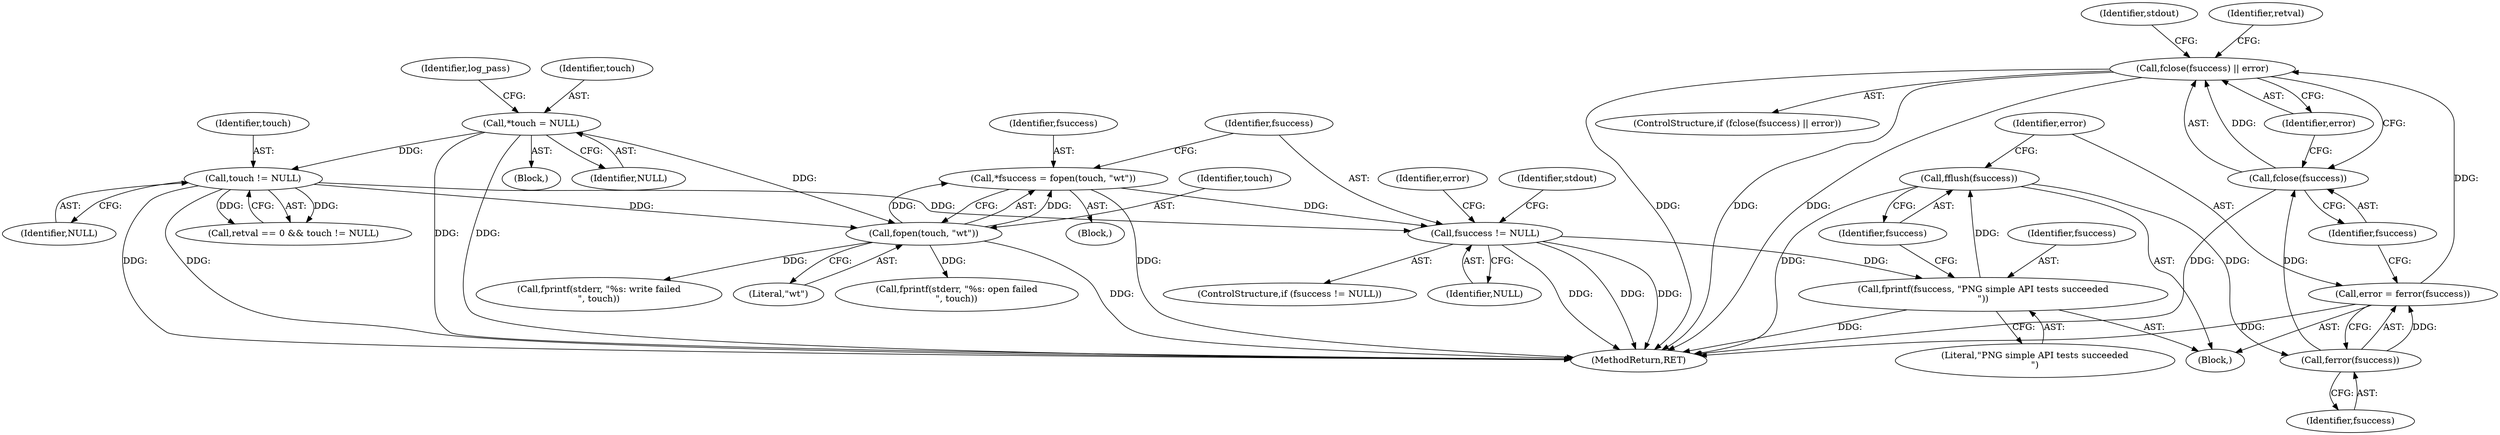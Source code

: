 digraph "0_Android_9d4853418ab2f754c2b63e091c29c5529b8b86ca_29@API" {
"1000527" [label="(Call,fclose(fsuccess) || error)"];
"1000528" [label="(Call,fclose(fsuccess))"];
"1000524" [label="(Call,ferror(fsuccess))"];
"1000520" [label="(Call,fflush(fsuccess))"];
"1000517" [label="(Call,fprintf(fsuccess, \"PNG simple API tests succeeded\n\"))"];
"1000509" [label="(Call,fsuccess != NULL)"];
"1000503" [label="(Call,*fsuccess = fopen(touch, \"wt\"))"];
"1000505" [label="(Call,fopen(touch, \"wt\"))"];
"1000116" [label="(Call,*touch = NULL)"];
"1000498" [label="(Call,touch != NULL)"];
"1000522" [label="(Call,error = ferror(fsuccess))"];
"1000498" [label="(Call,touch != NULL)"];
"1000500" [label="(Identifier,NULL)"];
"1000534" [label="(Call,fprintf(stderr, \"%s: write failed\n\", touch))"];
"1000116" [label="(Call,*touch = NULL)"];
"1000499" [label="(Identifier,touch)"];
"1000510" [label="(Identifier,fsuccess)"];
"1000512" [label="(Block,)"];
"1000121" [label="(Identifier,log_pass)"];
"1000530" [label="(Identifier,error)"];
"1000501" [label="(Block,)"];
"1000526" [label="(ControlStructure,if (fclose(fsuccess) || error))"];
"1000544" [label="(Call,fprintf(stderr, \"%s: open failed\n\", touch))"];
"1000552" [label="(MethodReturn,RET)"];
"1000524" [label="(Call,ferror(fsuccess))"];
"1000519" [label="(Literal,\"PNG simple API tests succeeded\n\")"];
"1000109" [label="(Block,)"];
"1000508" [label="(ControlStructure,if (fsuccess != NULL))"];
"1000520" [label="(Call,fflush(fsuccess))"];
"1000503" [label="(Call,*fsuccess = fopen(touch, \"wt\"))"];
"1000506" [label="(Identifier,touch)"];
"1000117" [label="(Identifier,touch)"];
"1000522" [label="(Call,error = ferror(fsuccess))"];
"1000529" [label="(Identifier,fsuccess)"];
"1000118" [label="(Identifier,NULL)"];
"1000511" [label="(Identifier,NULL)"];
"1000528" [label="(Call,fclose(fsuccess))"];
"1000517" [label="(Call,fprintf(fsuccess, \"PNG simple API tests succeeded\n\"))"];
"1000504" [label="(Identifier,fsuccess)"];
"1000507" [label="(Literal,\"wt\")"];
"1000533" [label="(Identifier,stdout)"];
"1000527" [label="(Call,fclose(fsuccess) || error)"];
"1000551" [label="(Identifier,retval)"];
"1000525" [label="(Identifier,fsuccess)"];
"1000523" [label="(Identifier,error)"];
"1000521" [label="(Identifier,fsuccess)"];
"1000509" [label="(Call,fsuccess != NULL)"];
"1000543" [label="(Identifier,stdout)"];
"1000494" [label="(Call,retval == 0 && touch != NULL)"];
"1000518" [label="(Identifier,fsuccess)"];
"1000515" [label="(Identifier,error)"];
"1000505" [label="(Call,fopen(touch, \"wt\"))"];
"1000527" -> "1000526"  [label="AST: "];
"1000527" -> "1000528"  [label="CFG: "];
"1000527" -> "1000530"  [label="CFG: "];
"1000528" -> "1000527"  [label="AST: "];
"1000530" -> "1000527"  [label="AST: "];
"1000533" -> "1000527"  [label="CFG: "];
"1000551" -> "1000527"  [label="CFG: "];
"1000527" -> "1000552"  [label="DDG: "];
"1000527" -> "1000552"  [label="DDG: "];
"1000527" -> "1000552"  [label="DDG: "];
"1000528" -> "1000527"  [label="DDG: "];
"1000522" -> "1000527"  [label="DDG: "];
"1000528" -> "1000529"  [label="CFG: "];
"1000529" -> "1000528"  [label="AST: "];
"1000530" -> "1000528"  [label="CFG: "];
"1000528" -> "1000552"  [label="DDG: "];
"1000524" -> "1000528"  [label="DDG: "];
"1000524" -> "1000522"  [label="AST: "];
"1000524" -> "1000525"  [label="CFG: "];
"1000525" -> "1000524"  [label="AST: "];
"1000522" -> "1000524"  [label="CFG: "];
"1000524" -> "1000522"  [label="DDG: "];
"1000520" -> "1000524"  [label="DDG: "];
"1000520" -> "1000512"  [label="AST: "];
"1000520" -> "1000521"  [label="CFG: "];
"1000521" -> "1000520"  [label="AST: "];
"1000523" -> "1000520"  [label="CFG: "];
"1000520" -> "1000552"  [label="DDG: "];
"1000517" -> "1000520"  [label="DDG: "];
"1000517" -> "1000512"  [label="AST: "];
"1000517" -> "1000519"  [label="CFG: "];
"1000518" -> "1000517"  [label="AST: "];
"1000519" -> "1000517"  [label="AST: "];
"1000521" -> "1000517"  [label="CFG: "];
"1000517" -> "1000552"  [label="DDG: "];
"1000509" -> "1000517"  [label="DDG: "];
"1000509" -> "1000508"  [label="AST: "];
"1000509" -> "1000511"  [label="CFG: "];
"1000510" -> "1000509"  [label="AST: "];
"1000511" -> "1000509"  [label="AST: "];
"1000515" -> "1000509"  [label="CFG: "];
"1000543" -> "1000509"  [label="CFG: "];
"1000509" -> "1000552"  [label="DDG: "];
"1000509" -> "1000552"  [label="DDG: "];
"1000509" -> "1000552"  [label="DDG: "];
"1000503" -> "1000509"  [label="DDG: "];
"1000498" -> "1000509"  [label="DDG: "];
"1000503" -> "1000501"  [label="AST: "];
"1000503" -> "1000505"  [label="CFG: "];
"1000504" -> "1000503"  [label="AST: "];
"1000505" -> "1000503"  [label="AST: "];
"1000510" -> "1000503"  [label="CFG: "];
"1000503" -> "1000552"  [label="DDG: "];
"1000505" -> "1000503"  [label="DDG: "];
"1000505" -> "1000503"  [label="DDG: "];
"1000505" -> "1000507"  [label="CFG: "];
"1000506" -> "1000505"  [label="AST: "];
"1000507" -> "1000505"  [label="AST: "];
"1000505" -> "1000552"  [label="DDG: "];
"1000116" -> "1000505"  [label="DDG: "];
"1000498" -> "1000505"  [label="DDG: "];
"1000505" -> "1000534"  [label="DDG: "];
"1000505" -> "1000544"  [label="DDG: "];
"1000116" -> "1000109"  [label="AST: "];
"1000116" -> "1000118"  [label="CFG: "];
"1000117" -> "1000116"  [label="AST: "];
"1000118" -> "1000116"  [label="AST: "];
"1000121" -> "1000116"  [label="CFG: "];
"1000116" -> "1000552"  [label="DDG: "];
"1000116" -> "1000552"  [label="DDG: "];
"1000116" -> "1000498"  [label="DDG: "];
"1000498" -> "1000494"  [label="AST: "];
"1000498" -> "1000500"  [label="CFG: "];
"1000499" -> "1000498"  [label="AST: "];
"1000500" -> "1000498"  [label="AST: "];
"1000494" -> "1000498"  [label="CFG: "];
"1000498" -> "1000552"  [label="DDG: "];
"1000498" -> "1000552"  [label="DDG: "];
"1000498" -> "1000494"  [label="DDG: "];
"1000498" -> "1000494"  [label="DDG: "];
"1000522" -> "1000512"  [label="AST: "];
"1000523" -> "1000522"  [label="AST: "];
"1000529" -> "1000522"  [label="CFG: "];
"1000522" -> "1000552"  [label="DDG: "];
}

